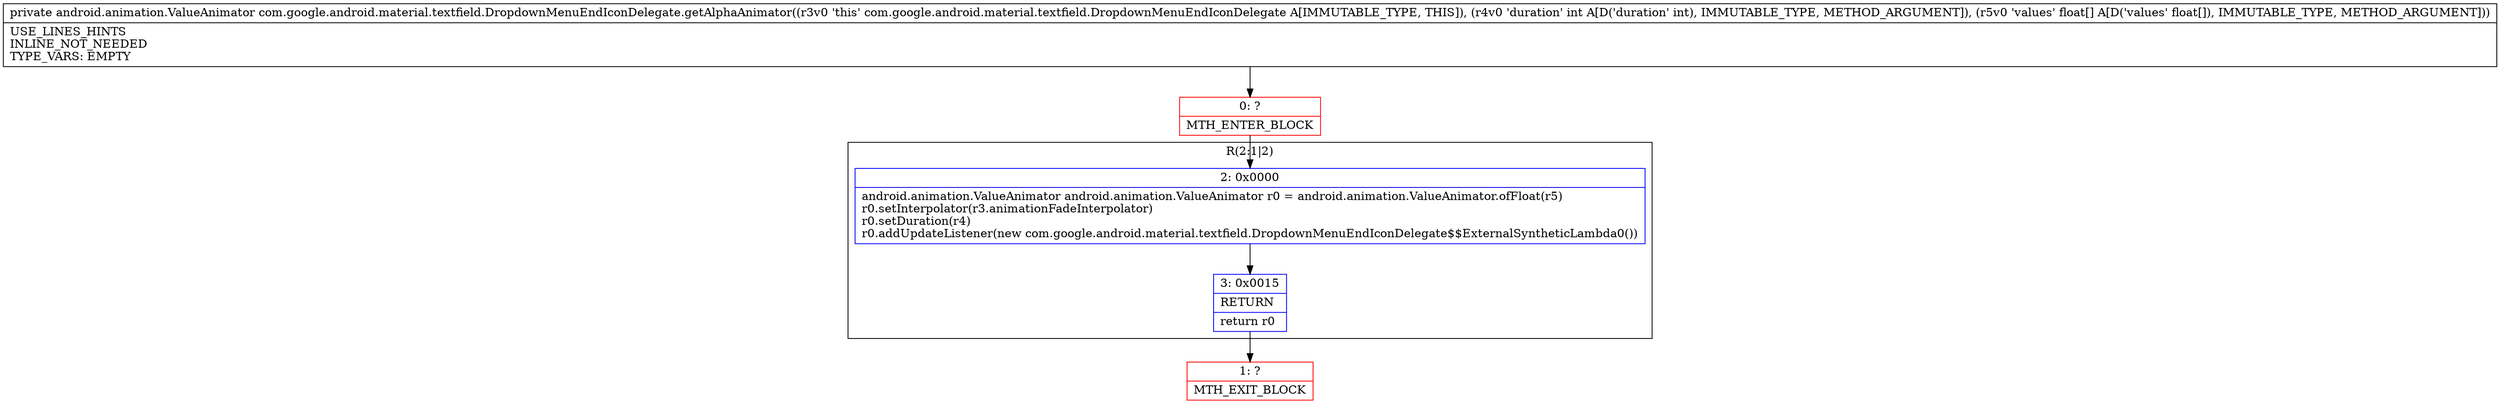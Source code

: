 digraph "CFG forcom.google.android.material.textfield.DropdownMenuEndIconDelegate.getAlphaAnimator(I[F)Landroid\/animation\/ValueAnimator;" {
subgraph cluster_Region_1537244076 {
label = "R(2:1|2)";
node [shape=record,color=blue];
Node_2 [shape=record,label="{2\:\ 0x0000|android.animation.ValueAnimator android.animation.ValueAnimator r0 = android.animation.ValueAnimator.ofFloat(r5)\lr0.setInterpolator(r3.animationFadeInterpolator)\lr0.setDuration(r4)\lr0.addUpdateListener(new com.google.android.material.textfield.DropdownMenuEndIconDelegate$$ExternalSyntheticLambda0())\l}"];
Node_3 [shape=record,label="{3\:\ 0x0015|RETURN\l|return r0\l}"];
}
Node_0 [shape=record,color=red,label="{0\:\ ?|MTH_ENTER_BLOCK\l}"];
Node_1 [shape=record,color=red,label="{1\:\ ?|MTH_EXIT_BLOCK\l}"];
MethodNode[shape=record,label="{private android.animation.ValueAnimator com.google.android.material.textfield.DropdownMenuEndIconDelegate.getAlphaAnimator((r3v0 'this' com.google.android.material.textfield.DropdownMenuEndIconDelegate A[IMMUTABLE_TYPE, THIS]), (r4v0 'duration' int A[D('duration' int), IMMUTABLE_TYPE, METHOD_ARGUMENT]), (r5v0 'values' float[] A[D('values' float[]), IMMUTABLE_TYPE, METHOD_ARGUMENT]))  | USE_LINES_HINTS\lINLINE_NOT_NEEDED\lTYPE_VARS: EMPTY\l}"];
MethodNode -> Node_0;Node_2 -> Node_3;
Node_3 -> Node_1;
Node_0 -> Node_2;
}

